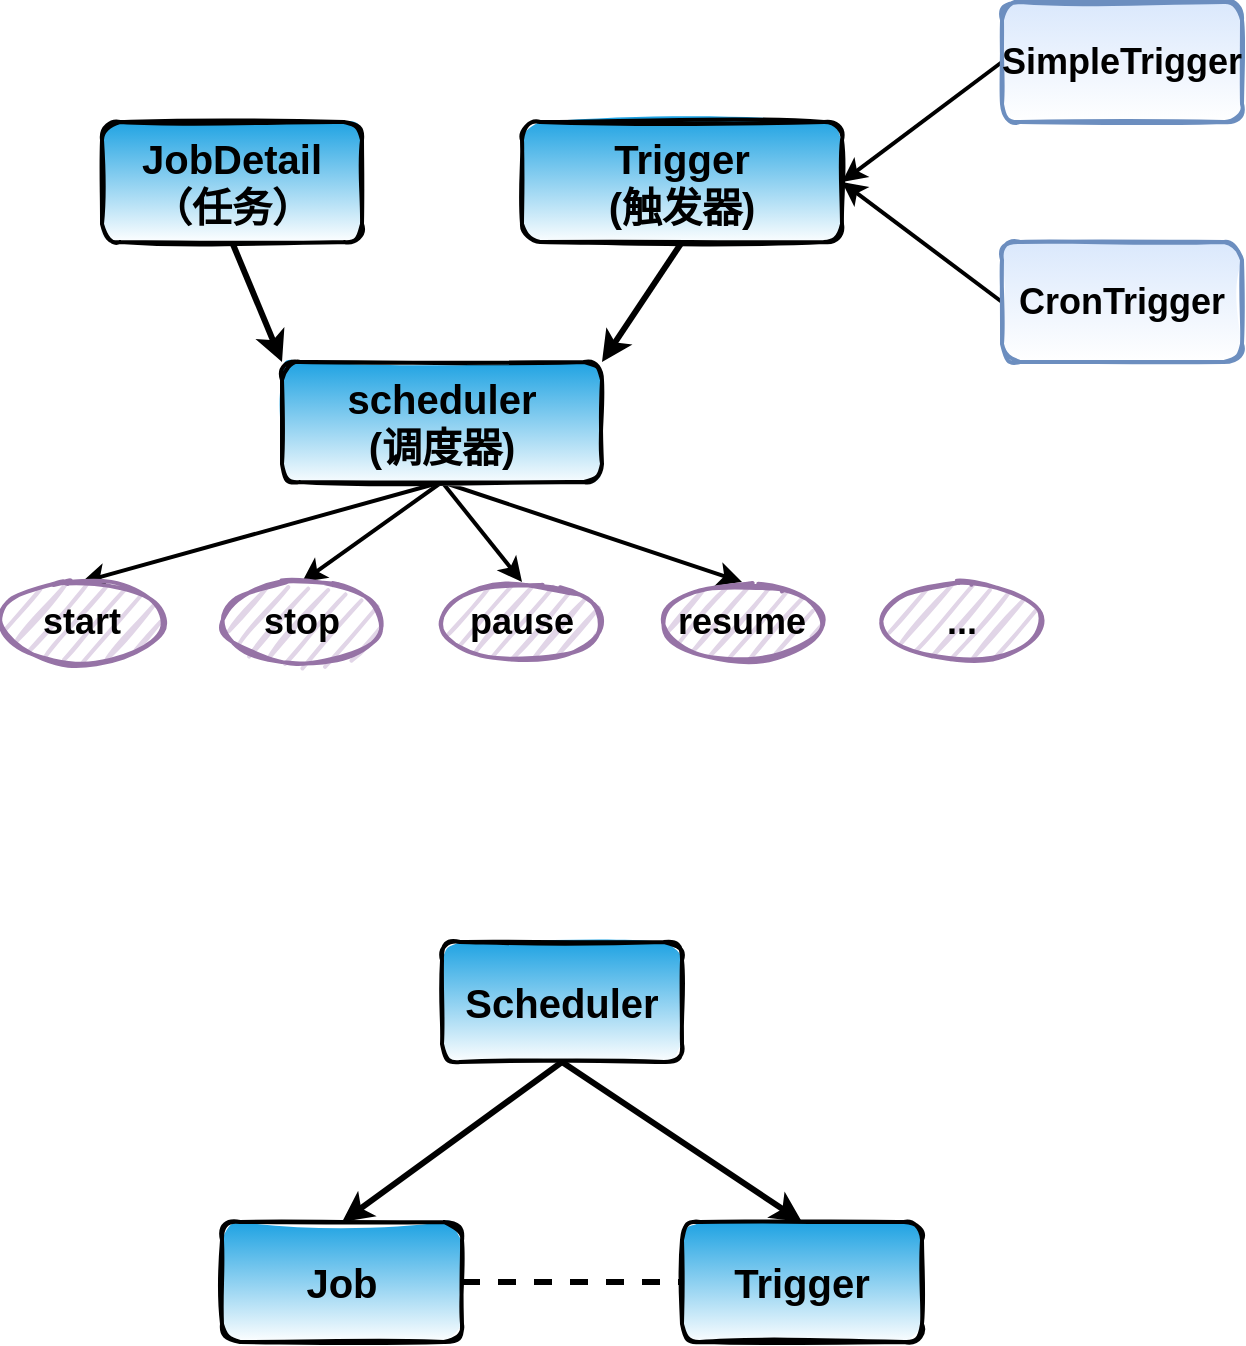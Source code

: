 <mxfile version="13.9.9" type="github">
  <diagram id="E2aoWn-OROiJB6ZacZmV" name="第 1 页">
    <mxGraphModel dx="1422" dy="804" grid="0" gridSize="10" guides="1" tooltips="1" connect="1" arrows="1" fold="1" page="1" pageScale="1" pageWidth="827" pageHeight="1169" math="0" shadow="0">
      <root>
        <mxCell id="0" />
        <mxCell id="1" parent="0" />
        <mxCell id="BXRVOBcJJl3QR9TsYk4s-5" style="rounded=0;orthogonalLoop=1;jettySize=auto;html=1;exitX=0.5;exitY=1;exitDx=0;exitDy=0;entryX=0;entryY=0;entryDx=0;entryDy=0;strokeWidth=3;" parent="1" source="BXRVOBcJJl3QR9TsYk4s-2" target="BXRVOBcJJl3QR9TsYk4s-4" edge="1">
          <mxGeometry relative="1" as="geometry" />
        </mxCell>
        <mxCell id="BXRVOBcJJl3QR9TsYk4s-2" value="&lt;font size=&quot;1&quot;&gt;&lt;b style=&quot;font-size: 20px&quot;&gt;JobDetail（任务）&lt;/b&gt;&lt;/font&gt;" style="rounded=1;whiteSpace=wrap;html=1;strokeWidth=2;fillWeight=4;hachureGap=8;hachureAngle=45;fillColor=#1ba1e2;sketch=1;gradientColor=#ffffff;" parent="1" vertex="1">
          <mxGeometry x="140" y="260" width="130" height="60" as="geometry" />
        </mxCell>
        <mxCell id="BXRVOBcJJl3QR9TsYk4s-6" style="edgeStyle=none;rounded=0;orthogonalLoop=1;jettySize=auto;html=1;exitX=0.5;exitY=1;exitDx=0;exitDy=0;entryX=1;entryY=0;entryDx=0;entryDy=0;strokeWidth=3;" parent="1" source="BXRVOBcJJl3QR9TsYk4s-3" target="BXRVOBcJJl3QR9TsYk4s-4" edge="1">
          <mxGeometry relative="1" as="geometry" />
        </mxCell>
        <mxCell id="BXRVOBcJJl3QR9TsYk4s-3" value="&lt;font size=&quot;1&quot;&gt;&lt;b style=&quot;font-size: 20px&quot;&gt;Trigger&lt;br&gt;(触发器)&lt;/b&gt;&lt;/font&gt;" style="rounded=1;whiteSpace=wrap;html=1;strokeWidth=2;fillWeight=4;hachureGap=8;hachureAngle=45;fillColor=#1ba1e2;sketch=1;gradientColor=#ffffff;" parent="1" vertex="1">
          <mxGeometry x="350" y="260" width="160" height="60" as="geometry" />
        </mxCell>
        <mxCell id="BXRVOBcJJl3QR9TsYk4s-14" style="edgeStyle=none;rounded=0;orthogonalLoop=1;jettySize=auto;html=1;exitX=0.5;exitY=1;exitDx=0;exitDy=0;entryX=0.5;entryY=0;entryDx=0;entryDy=0;strokeWidth=2;" parent="1" source="BXRVOBcJJl3QR9TsYk4s-4" target="BXRVOBcJJl3QR9TsYk4s-9" edge="1">
          <mxGeometry relative="1" as="geometry" />
        </mxCell>
        <mxCell id="BXRVOBcJJl3QR9TsYk4s-15" style="edgeStyle=none;rounded=0;orthogonalLoop=1;jettySize=auto;html=1;exitX=0.5;exitY=1;exitDx=0;exitDy=0;entryX=0.5;entryY=0;entryDx=0;entryDy=0;strokeWidth=2;" parent="1" source="BXRVOBcJJl3QR9TsYk4s-4" target="BXRVOBcJJl3QR9TsYk4s-10" edge="1">
          <mxGeometry relative="1" as="geometry" />
        </mxCell>
        <mxCell id="BXRVOBcJJl3QR9TsYk4s-16" style="edgeStyle=none;rounded=0;orthogonalLoop=1;jettySize=auto;html=1;exitX=0.5;exitY=1;exitDx=0;exitDy=0;entryX=0.5;entryY=0;entryDx=0;entryDy=0;strokeWidth=2;" parent="1" source="BXRVOBcJJl3QR9TsYk4s-4" target="BXRVOBcJJl3QR9TsYk4s-11" edge="1">
          <mxGeometry relative="1" as="geometry" />
        </mxCell>
        <mxCell id="BXRVOBcJJl3QR9TsYk4s-17" style="edgeStyle=none;rounded=0;orthogonalLoop=1;jettySize=auto;html=1;exitX=0.5;exitY=1;exitDx=0;exitDy=0;entryX=0.5;entryY=0;entryDx=0;entryDy=0;strokeWidth=2;" parent="1" source="BXRVOBcJJl3QR9TsYk4s-4" target="BXRVOBcJJl3QR9TsYk4s-12" edge="1">
          <mxGeometry relative="1" as="geometry" />
        </mxCell>
        <mxCell id="BXRVOBcJJl3QR9TsYk4s-4" value="&lt;font size=&quot;1&quot;&gt;&lt;b style=&quot;font-size: 20px&quot;&gt;scheduler&lt;br&gt;(调度器)&lt;/b&gt;&lt;/font&gt;" style="rounded=1;whiteSpace=wrap;html=1;strokeWidth=2;fillWeight=4;hachureGap=8;hachureAngle=45;fillColor=#1ba1e2;sketch=1;gradientColor=#ffffff;" parent="1" vertex="1">
          <mxGeometry x="230" y="380" width="160" height="60" as="geometry" />
        </mxCell>
        <mxCell id="BXRVOBcJJl3QR9TsYk4s-9" value="&lt;font style=&quot;font-size: 18px&quot;&gt;&lt;b&gt;start&lt;/b&gt;&lt;/font&gt;" style="ellipse;whiteSpace=wrap;html=1;strokeWidth=2;fillWeight=2;hachureGap=8;fillStyle=dots;sketch=1;fillColor=#e1d5e7;strokeColor=#9673a6;" parent="1" vertex="1">
          <mxGeometry x="90" y="490" width="80" height="40" as="geometry" />
        </mxCell>
        <mxCell id="BXRVOBcJJl3QR9TsYk4s-10" value="&lt;font style=&quot;font-size: 18px&quot;&gt;&lt;b&gt;stop&lt;/b&gt;&lt;/font&gt;" style="ellipse;whiteSpace=wrap;html=1;strokeWidth=2;fillWeight=2;hachureGap=8;fillStyle=dots;sketch=1;fillColor=#e1d5e7;strokeColor=#9673a6;" parent="1" vertex="1">
          <mxGeometry x="200" y="490" width="80" height="40" as="geometry" />
        </mxCell>
        <mxCell id="BXRVOBcJJl3QR9TsYk4s-11" value="&lt;font style=&quot;font-size: 18px&quot;&gt;&lt;b&gt;pause&lt;/b&gt;&lt;/font&gt;" style="ellipse;whiteSpace=wrap;html=1;strokeWidth=2;fillWeight=2;hachureGap=8;fillStyle=dots;sketch=1;fillColor=#e1d5e7;strokeColor=#9673a6;" parent="1" vertex="1">
          <mxGeometry x="310" y="490" width="80" height="40" as="geometry" />
        </mxCell>
        <mxCell id="BXRVOBcJJl3QR9TsYk4s-12" value="&lt;font style=&quot;font-size: 18px&quot;&gt;&lt;b&gt;resume&lt;/b&gt;&lt;/font&gt;" style="ellipse;whiteSpace=wrap;html=1;strokeWidth=2;fillWeight=2;hachureGap=8;fillStyle=dots;sketch=1;fillColor=#e1d5e7;strokeColor=#9673a6;" parent="1" vertex="1">
          <mxGeometry x="420" y="490" width="80" height="40" as="geometry" />
        </mxCell>
        <mxCell id="BXRVOBcJJl3QR9TsYk4s-13" value="&lt;font style=&quot;font-size: 18px&quot;&gt;&lt;b&gt;...&lt;/b&gt;&lt;/font&gt;" style="ellipse;whiteSpace=wrap;html=1;strokeWidth=2;fillWeight=2;hachureGap=8;fillStyle=dots;sketch=1;fillColor=#e1d5e7;strokeColor=#9673a6;" parent="1" vertex="1">
          <mxGeometry x="530" y="490" width="80" height="40" as="geometry" />
        </mxCell>
        <mxCell id="BXRVOBcJJl3QR9TsYk4s-21" style="edgeStyle=none;rounded=0;orthogonalLoop=1;jettySize=auto;html=1;exitX=0;exitY=0.5;exitDx=0;exitDy=0;entryX=1;entryY=0.5;entryDx=0;entryDy=0;strokeWidth=2;" parent="1" source="BXRVOBcJJl3QR9TsYk4s-19" target="BXRVOBcJJl3QR9TsYk4s-3" edge="1">
          <mxGeometry relative="1" as="geometry" />
        </mxCell>
        <mxCell id="BXRVOBcJJl3QR9TsYk4s-19" value="&lt;font style=&quot;font-size: 18px&quot;&gt;&lt;b&gt;SimpleTrigger&lt;/b&gt;&lt;/font&gt;" style="rounded=1;whiteSpace=wrap;html=1;strokeWidth=2;fillWeight=4;hachureGap=8;hachureAngle=45;fillColor=#dae8fc;sketch=1;strokeColor=#6c8ebf;gradientColor=#ffffff;" parent="1" vertex="1">
          <mxGeometry x="590" y="200" width="120" height="60" as="geometry" />
        </mxCell>
        <mxCell id="BXRVOBcJJl3QR9TsYk4s-22" style="edgeStyle=none;rounded=0;orthogonalLoop=1;jettySize=auto;html=1;exitX=0;exitY=0.5;exitDx=0;exitDy=0;strokeWidth=2;" parent="1" source="BXRVOBcJJl3QR9TsYk4s-20" edge="1">
          <mxGeometry relative="1" as="geometry">
            <mxPoint x="510" y="290" as="targetPoint" />
          </mxGeometry>
        </mxCell>
        <mxCell id="BXRVOBcJJl3QR9TsYk4s-20" value="&lt;font style=&quot;font-size: 18px&quot;&gt;&lt;b&gt;CronTrigger&lt;/b&gt;&lt;/font&gt;" style="rounded=1;whiteSpace=wrap;html=1;strokeWidth=2;fillWeight=4;hachureGap=8;hachureAngle=45;fillColor=#dae8fc;sketch=1;strokeColor=#6c8ebf;gradientColor=#ffffff;" parent="1" vertex="1">
          <mxGeometry x="590" y="320" width="120" height="60" as="geometry" />
        </mxCell>
        <mxCell id="lshPz9ygDN9itcx2vmeq-5" style="edgeStyle=none;rounded=0;orthogonalLoop=1;jettySize=auto;html=1;exitX=0.5;exitY=1;exitDx=0;exitDy=0;entryX=0.5;entryY=0;entryDx=0;entryDy=0;strokeWidth=3;" edge="1" parent="1" source="lshPz9ygDN9itcx2vmeq-1" target="lshPz9ygDN9itcx2vmeq-3">
          <mxGeometry relative="1" as="geometry" />
        </mxCell>
        <mxCell id="lshPz9ygDN9itcx2vmeq-7" style="edgeStyle=none;rounded=0;orthogonalLoop=1;jettySize=auto;html=1;exitX=0.5;exitY=1;exitDx=0;exitDy=0;entryX=0.5;entryY=0;entryDx=0;entryDy=0;strokeWidth=3;" edge="1" parent="1" source="lshPz9ygDN9itcx2vmeq-1" target="lshPz9ygDN9itcx2vmeq-2">
          <mxGeometry relative="1" as="geometry" />
        </mxCell>
        <mxCell id="lshPz9ygDN9itcx2vmeq-1" value="&lt;font style=&quot;font-size: 20px&quot;&gt;&lt;b&gt;Scheduler&lt;/b&gt;&lt;/font&gt;" style="rounded=1;whiteSpace=wrap;html=1;strokeWidth=2;fillWeight=4;hachureGap=8;hachureAngle=45;fillColor=#1ba1e2;sketch=1;gradientColor=#ffffff;" vertex="1" parent="1">
          <mxGeometry x="310" y="670" width="120" height="60" as="geometry" />
        </mxCell>
        <mxCell id="lshPz9ygDN9itcx2vmeq-8" style="rounded=0;orthogonalLoop=1;jettySize=auto;html=1;exitX=1;exitY=0.5;exitDx=0;exitDy=0;entryX=0;entryY=0.5;entryDx=0;entryDy=0;strokeWidth=3;dashed=1;endArrow=none;endFill=0;" edge="1" parent="1" source="lshPz9ygDN9itcx2vmeq-2" target="lshPz9ygDN9itcx2vmeq-3">
          <mxGeometry relative="1" as="geometry" />
        </mxCell>
        <mxCell id="lshPz9ygDN9itcx2vmeq-2" value="&lt;font style=&quot;font-size: 20px&quot;&gt;&lt;b&gt;Job&lt;/b&gt;&lt;/font&gt;" style="rounded=1;whiteSpace=wrap;html=1;strokeWidth=2;fillWeight=4;hachureGap=8;hachureAngle=45;fillColor=#1ba1e2;sketch=1;gradientColor=#ffffff;" vertex="1" parent="1">
          <mxGeometry x="200" y="810" width="120" height="60" as="geometry" />
        </mxCell>
        <mxCell id="lshPz9ygDN9itcx2vmeq-3" value="&lt;font style=&quot;font-size: 20px&quot;&gt;&lt;b&gt;Trigger&lt;br&gt;&lt;/b&gt;&lt;/font&gt;" style="rounded=1;whiteSpace=wrap;html=1;strokeWidth=2;fillWeight=4;hachureGap=8;hachureAngle=45;fillColor=#1ba1e2;sketch=1;gradientColor=#ffffff;" vertex="1" parent="1">
          <mxGeometry x="430" y="810" width="120" height="60" as="geometry" />
        </mxCell>
      </root>
    </mxGraphModel>
  </diagram>
</mxfile>
